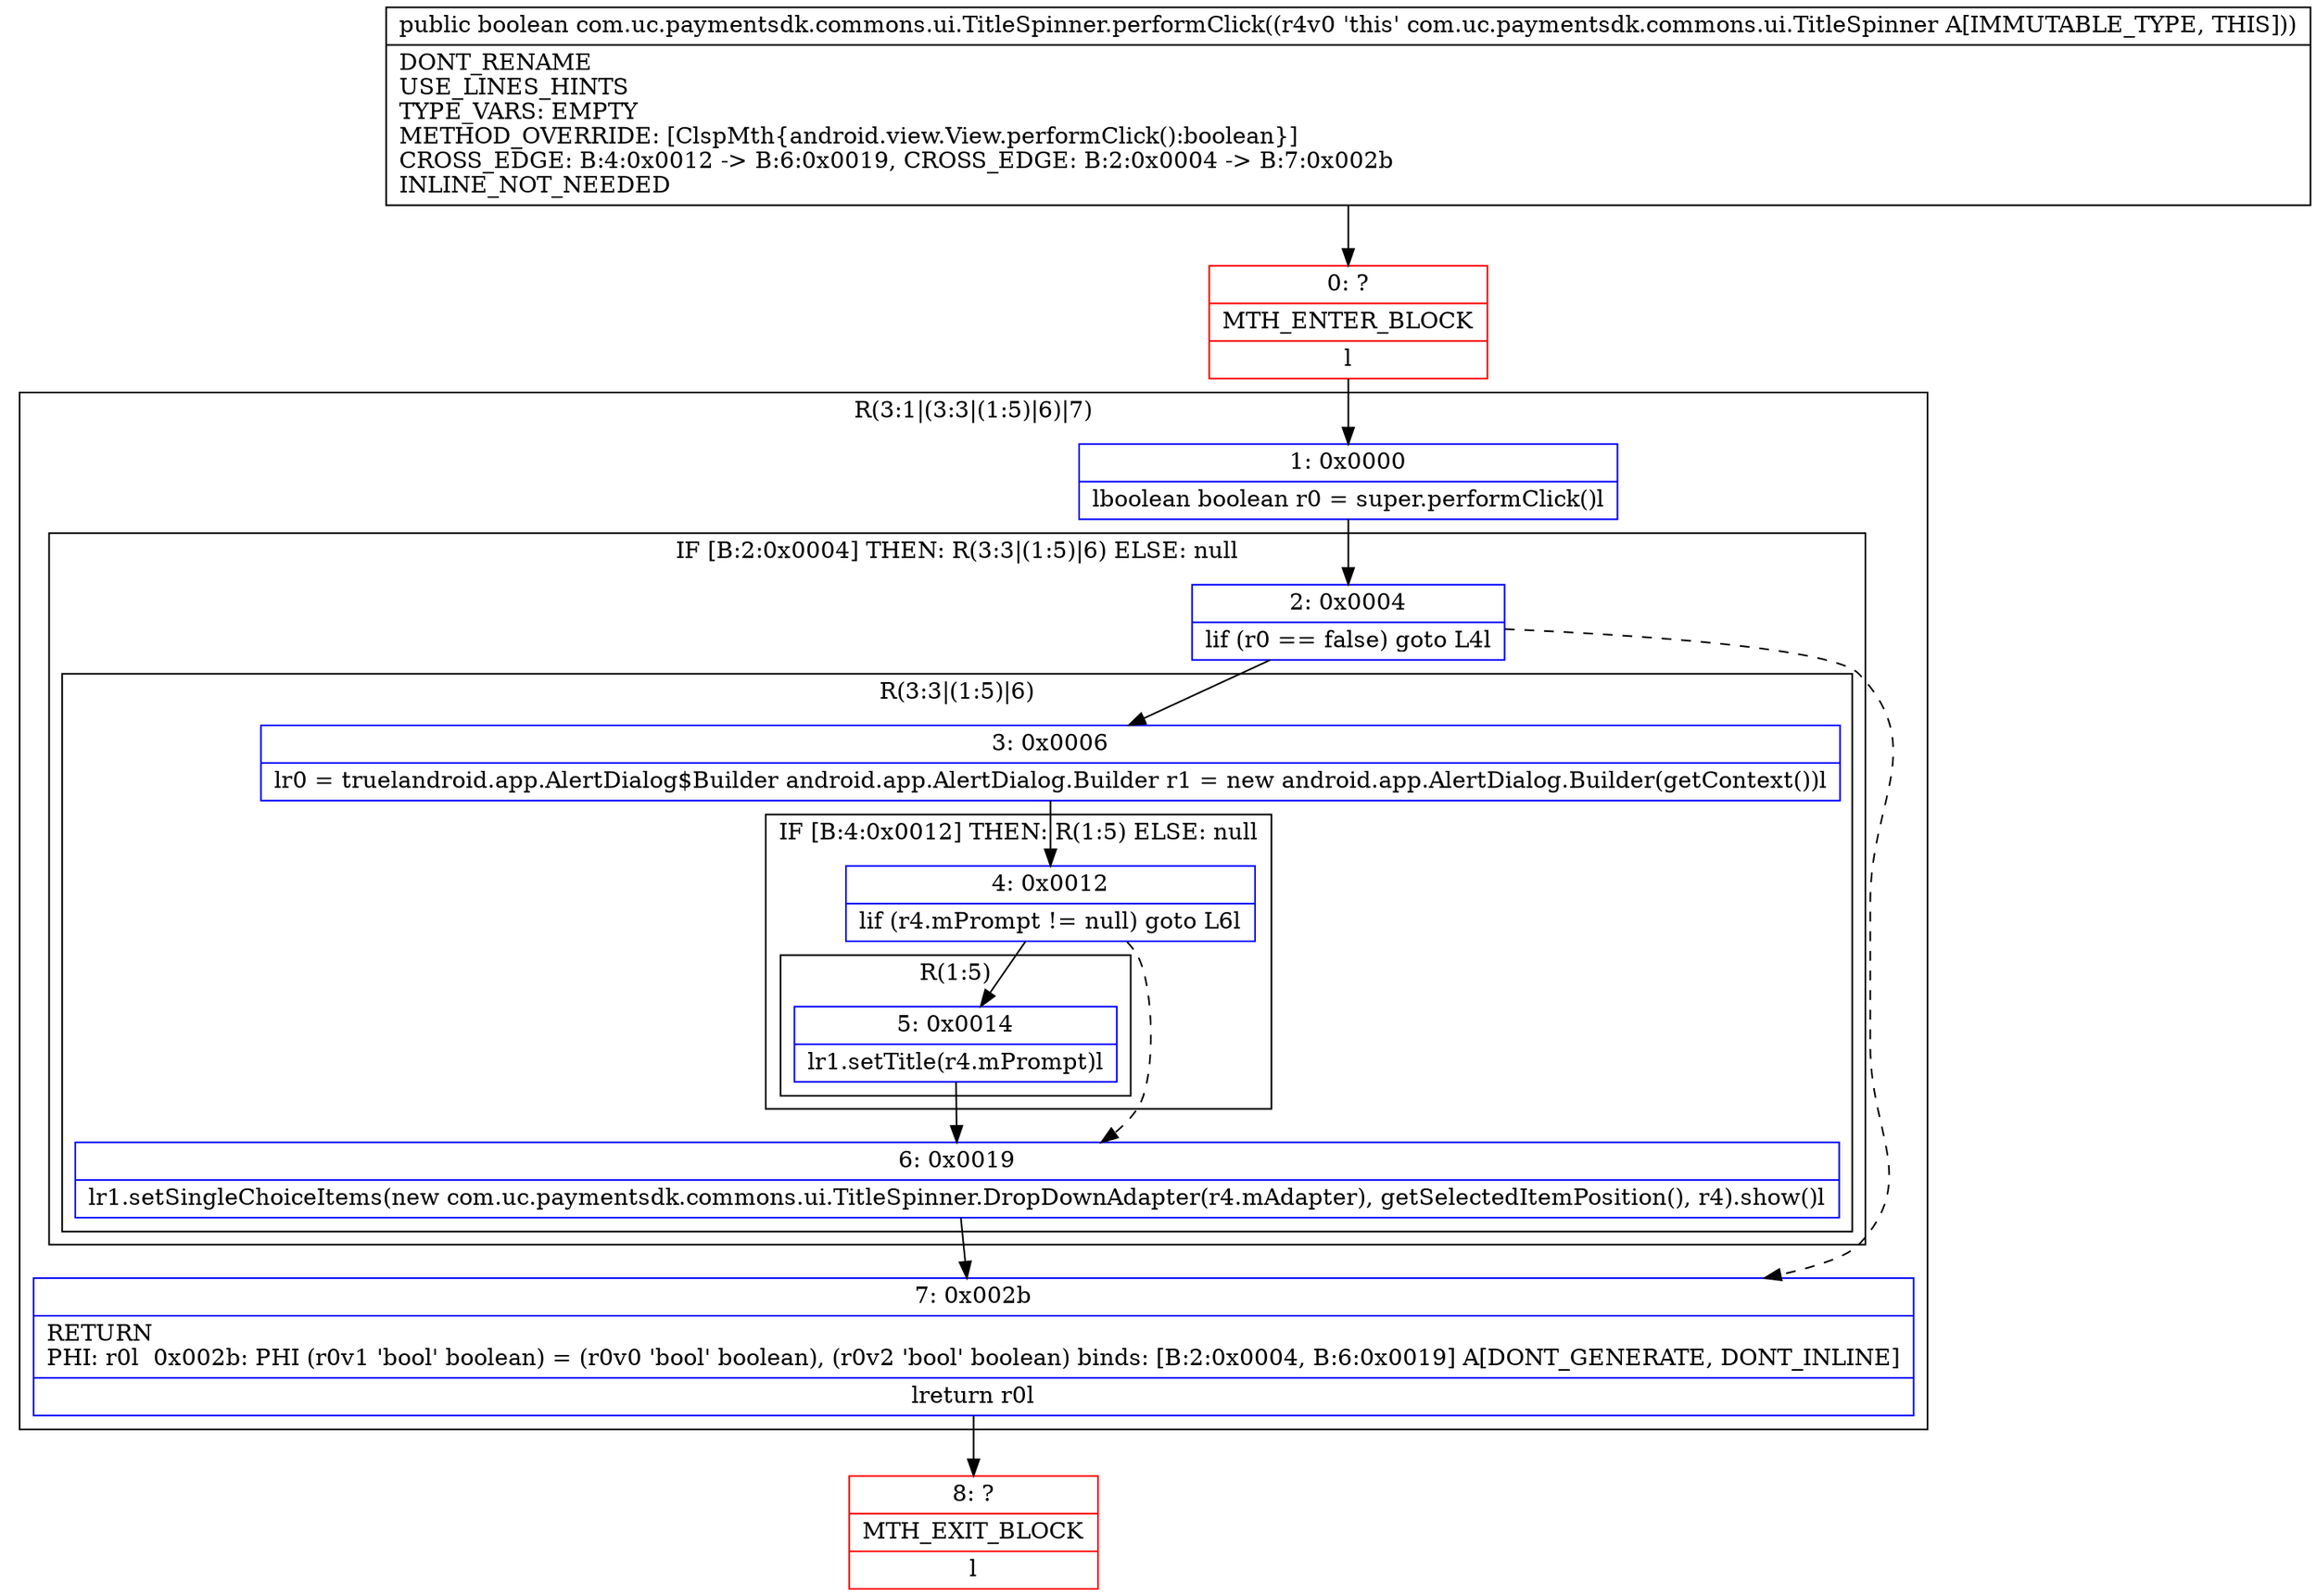 digraph "CFG forcom.uc.paymentsdk.commons.ui.TitleSpinner.performClick()Z" {
subgraph cluster_Region_97554004 {
label = "R(3:1|(3:3|(1:5)|6)|7)";
node [shape=record,color=blue];
Node_1 [shape=record,label="{1\:\ 0x0000|lboolean boolean r0 = super.performClick()l}"];
subgraph cluster_IfRegion_1534214432 {
label = "IF [B:2:0x0004] THEN: R(3:3|(1:5)|6) ELSE: null";
node [shape=record,color=blue];
Node_2 [shape=record,label="{2\:\ 0x0004|lif (r0 == false) goto L4l}"];
subgraph cluster_Region_792871461 {
label = "R(3:3|(1:5)|6)";
node [shape=record,color=blue];
Node_3 [shape=record,label="{3\:\ 0x0006|lr0 = truelandroid.app.AlertDialog$Builder android.app.AlertDialog.Builder r1 = new android.app.AlertDialog.Builder(getContext())l}"];
subgraph cluster_IfRegion_1445070517 {
label = "IF [B:4:0x0012] THEN: R(1:5) ELSE: null";
node [shape=record,color=blue];
Node_4 [shape=record,label="{4\:\ 0x0012|lif (r4.mPrompt != null) goto L6l}"];
subgraph cluster_Region_362300189 {
label = "R(1:5)";
node [shape=record,color=blue];
Node_5 [shape=record,label="{5\:\ 0x0014|lr1.setTitle(r4.mPrompt)l}"];
}
}
Node_6 [shape=record,label="{6\:\ 0x0019|lr1.setSingleChoiceItems(new com.uc.paymentsdk.commons.ui.TitleSpinner.DropDownAdapter(r4.mAdapter), getSelectedItemPosition(), r4).show()l}"];
}
}
Node_7 [shape=record,label="{7\:\ 0x002b|RETURN\lPHI: r0l  0x002b: PHI (r0v1 'bool' boolean) = (r0v0 'bool' boolean), (r0v2 'bool' boolean) binds: [B:2:0x0004, B:6:0x0019] A[DONT_GENERATE, DONT_INLINE]\l|lreturn r0l}"];
}
Node_0 [shape=record,color=red,label="{0\:\ ?|MTH_ENTER_BLOCK\l|l}"];
Node_8 [shape=record,color=red,label="{8\:\ ?|MTH_EXIT_BLOCK\l|l}"];
MethodNode[shape=record,label="{public boolean com.uc.paymentsdk.commons.ui.TitleSpinner.performClick((r4v0 'this' com.uc.paymentsdk.commons.ui.TitleSpinner A[IMMUTABLE_TYPE, THIS]))  | DONT_RENAME\lUSE_LINES_HINTS\lTYPE_VARS: EMPTY\lMETHOD_OVERRIDE: [ClspMth\{android.view.View.performClick():boolean\}]\lCROSS_EDGE: B:4:0x0012 \-\> B:6:0x0019, CROSS_EDGE: B:2:0x0004 \-\> B:7:0x002b\lINLINE_NOT_NEEDED\l}"];
MethodNode -> Node_0;
Node_1 -> Node_2;
Node_2 -> Node_3;
Node_2 -> Node_7[style=dashed];
Node_3 -> Node_4;
Node_4 -> Node_5;
Node_4 -> Node_6[style=dashed];
Node_5 -> Node_6;
Node_6 -> Node_7;
Node_7 -> Node_8;
Node_0 -> Node_1;
}

